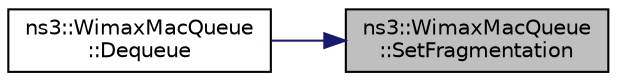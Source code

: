digraph "ns3::WimaxMacQueue::SetFragmentation"
{
 // LATEX_PDF_SIZE
  edge [fontname="Helvetica",fontsize="10",labelfontname="Helvetica",labelfontsize="10"];
  node [fontname="Helvetica",fontsize="10",shape=record];
  rankdir="RL";
  Node1 [label="ns3::WimaxMacQueue\l::SetFragmentation",height=0.2,width=0.4,color="black", fillcolor="grey75", style="filled", fontcolor="black",tooltip="Set fragmentation function."];
  Node1 -> Node2 [dir="back",color="midnightblue",fontsize="10",style="solid",fontname="Helvetica"];
  Node2 [label="ns3::WimaxMacQueue\l::Dequeue",height=0.2,width=0.4,color="black", fillcolor="white", style="filled",URL="$classns3_1_1_wimax_mac_queue.html#aac94a92a71629a7d916571e4847bc035",tooltip="Dequeue a fragment of size availableByte from the queue."];
}

